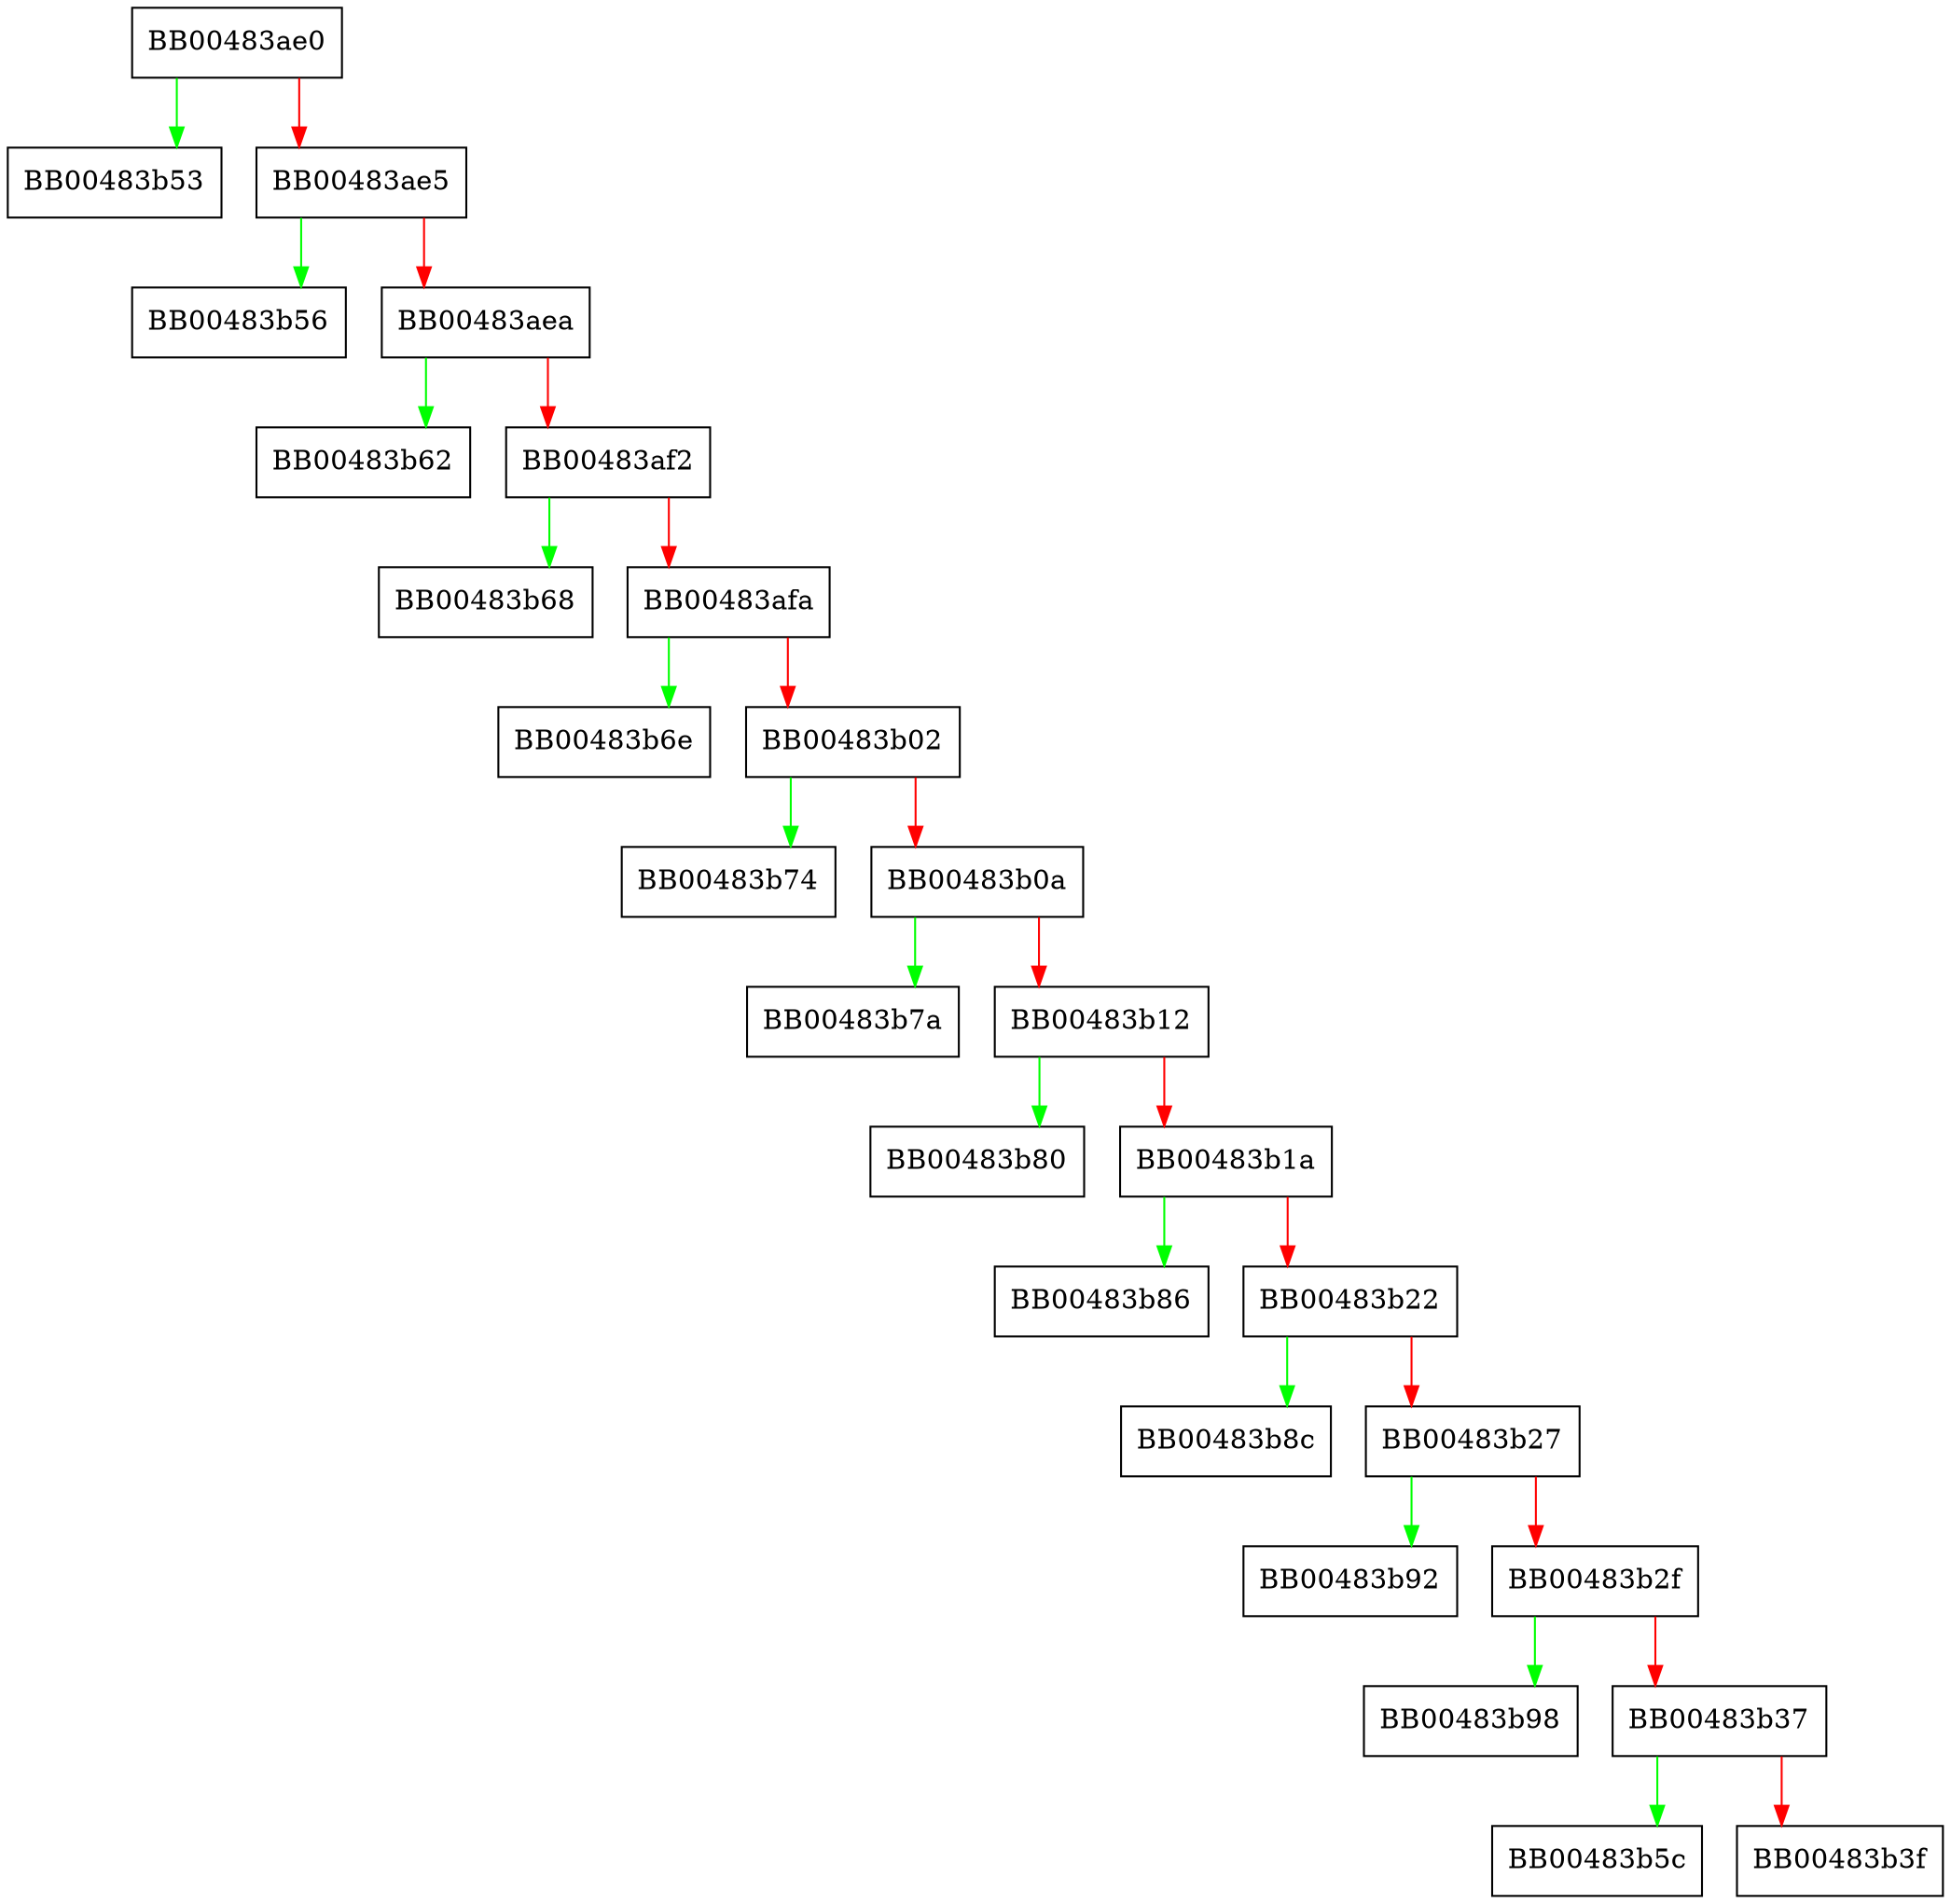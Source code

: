 digraph ssl_get_md_idx {
  node [shape="box"];
  graph [splines=ortho];
  BB00483ae0 -> BB00483b53 [color="green"];
  BB00483ae0 -> BB00483ae5 [color="red"];
  BB00483ae5 -> BB00483b56 [color="green"];
  BB00483ae5 -> BB00483aea [color="red"];
  BB00483aea -> BB00483b62 [color="green"];
  BB00483aea -> BB00483af2 [color="red"];
  BB00483af2 -> BB00483b68 [color="green"];
  BB00483af2 -> BB00483afa [color="red"];
  BB00483afa -> BB00483b6e [color="green"];
  BB00483afa -> BB00483b02 [color="red"];
  BB00483b02 -> BB00483b74 [color="green"];
  BB00483b02 -> BB00483b0a [color="red"];
  BB00483b0a -> BB00483b7a [color="green"];
  BB00483b0a -> BB00483b12 [color="red"];
  BB00483b12 -> BB00483b80 [color="green"];
  BB00483b12 -> BB00483b1a [color="red"];
  BB00483b1a -> BB00483b86 [color="green"];
  BB00483b1a -> BB00483b22 [color="red"];
  BB00483b22 -> BB00483b8c [color="green"];
  BB00483b22 -> BB00483b27 [color="red"];
  BB00483b27 -> BB00483b92 [color="green"];
  BB00483b27 -> BB00483b2f [color="red"];
  BB00483b2f -> BB00483b98 [color="green"];
  BB00483b2f -> BB00483b37 [color="red"];
  BB00483b37 -> BB00483b5c [color="green"];
  BB00483b37 -> BB00483b3f [color="red"];
}
